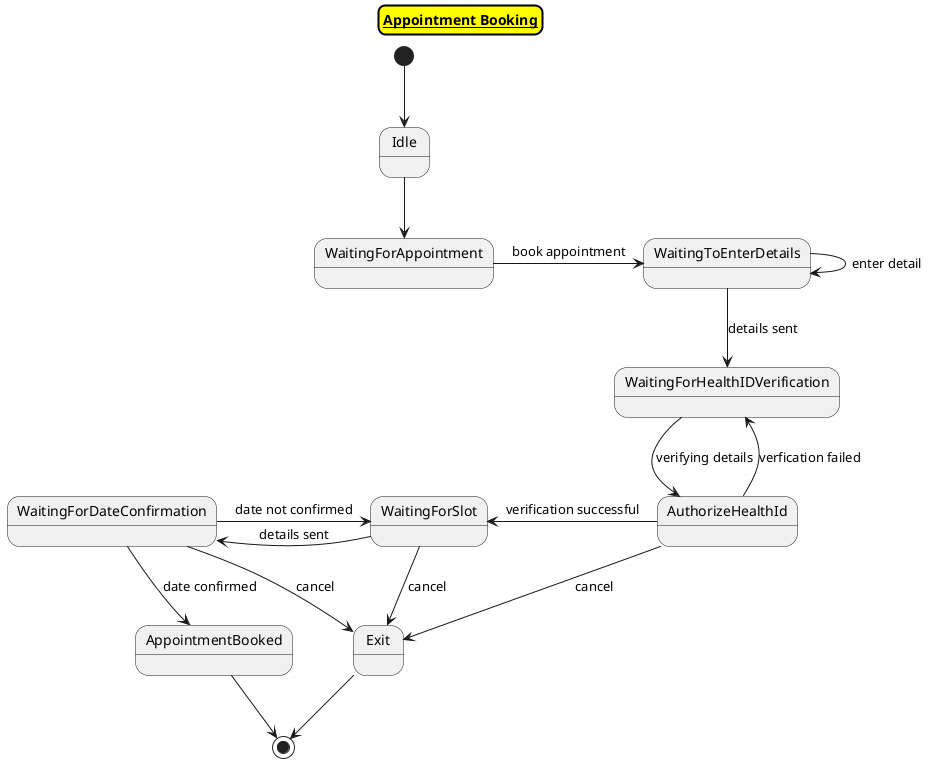 @startuml Appointment Booking

skinparam titleBorderRoundCorner 15
skinparam titleBorderThickness 2
skinparam titleBorderColor black
skinparam titleBackgroundColor yellow

title __Appointment Booking__

[*] -down-> Idle

Idle -down-> WaitingForAppointment
WaitingForAppointment -right-> WaitingToEnterDetails : book appointment
WaitingToEnterDetails -> WaitingToEnterDetails: enter detail
WaitingToEnterDetails -down-> WaitingForHealthIDVerification: details sent
WaitingForHealthIDVerification -down-> AuthorizeHealthId: verifying details
AuthorizeHealthId -up-> WaitingForHealthIDVerification: verfication failed
AuthorizeHealthId -left-> WaitingForSlot : verification successful
AuthorizeHealthId -down-> Exit: cancel
WaitingForSlot -left-> WaitingForDateConfirmation: details sent
WaitingForDateConfirmation -right-> WaitingForSlot : date not confirmed
WaitingForSlot -down-> Exit : cancel
WaitingForDateConfirmation -down-> AppointmentBooked: date confirmed
WaitingForDateConfirmation -down-> Exit: cancel

Exit -down-> [*]
AppointmentBooked -down-> [*]





@enduml